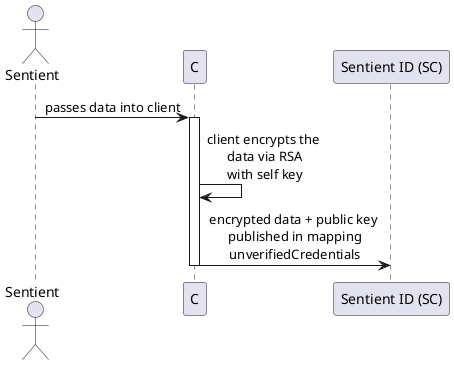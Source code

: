 @startuml Identity Genesis Flow

actor Sentient as U
participant C
participant "Sentient ID (SC)" as SC

skinparam sequenceMessageAlign center
skinparam responseMessageBelowArrow true

U -> C: passes data into client
activate C
C -> C: client encrypts the\n data via RSA\n with self key
C -> SC: encrypted data + public key\n published in mapping\n unverifiedCredentials
deactivate C

@enduml
